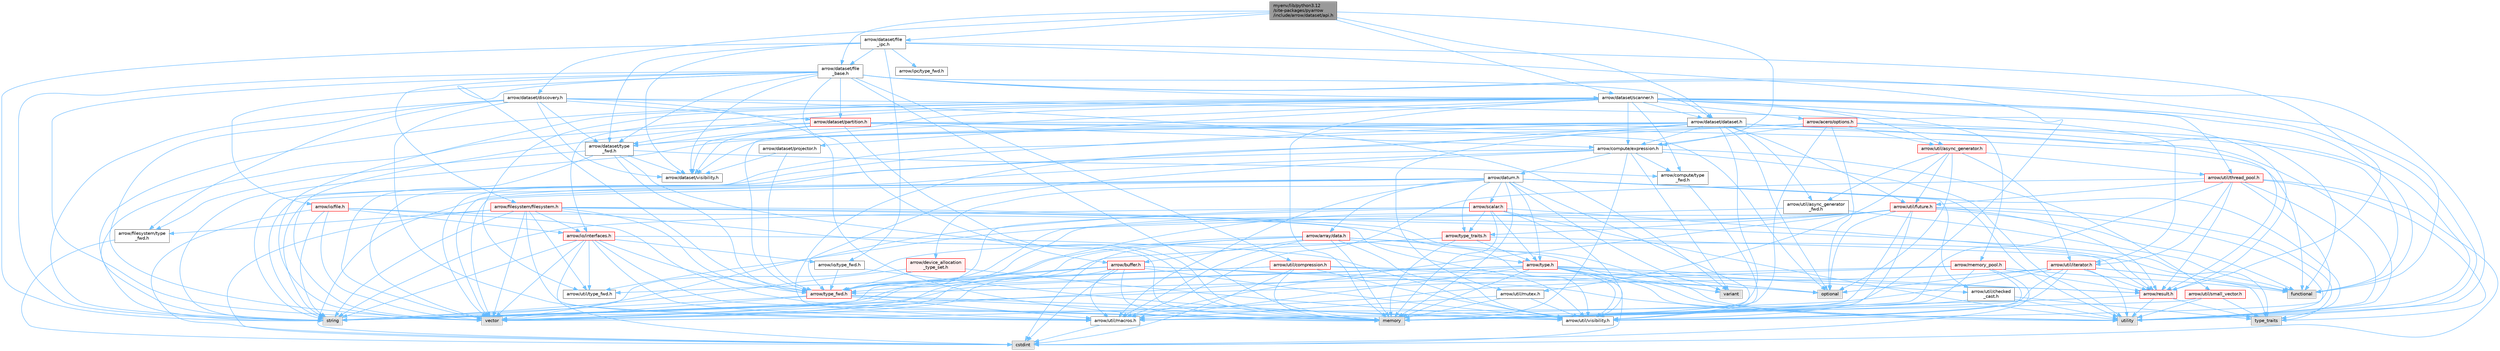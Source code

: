 digraph "myenv/lib/python3.12/site-packages/pyarrow/include/arrow/dataset/api.h"
{
 // LATEX_PDF_SIZE
  bgcolor="transparent";
  edge [fontname=Helvetica,fontsize=10,labelfontname=Helvetica,labelfontsize=10];
  node [fontname=Helvetica,fontsize=10,shape=box,height=0.2,width=0.4];
  Node1 [id="Node000001",label="myenv/lib/python3.12\l/site-packages/pyarrow\l/include/arrow/dataset/api.h",height=0.2,width=0.4,color="gray40", fillcolor="grey60", style="filled", fontcolor="black",tooltip=" "];
  Node1 -> Node2 [id="edge1_Node000001_Node000002",color="steelblue1",style="solid",tooltip=" "];
  Node2 [id="Node000002",label="arrow/compute/expression.h",height=0.2,width=0.4,color="grey40", fillcolor="white", style="filled",URL="$expression_8h.html",tooltip=" "];
  Node2 -> Node3 [id="edge2_Node000002_Node000003",color="steelblue1",style="solid",tooltip=" "];
  Node3 [id="Node000003",label="memory",height=0.2,width=0.4,color="grey60", fillcolor="#E0E0E0", style="filled",tooltip=" "];
  Node2 -> Node4 [id="edge3_Node000002_Node000004",color="steelblue1",style="solid",tooltip=" "];
  Node4 [id="Node000004",label="string",height=0.2,width=0.4,color="grey60", fillcolor="#E0E0E0", style="filled",tooltip=" "];
  Node2 -> Node5 [id="edge4_Node000002_Node000005",color="steelblue1",style="solid",tooltip=" "];
  Node5 [id="Node000005",label="utility",height=0.2,width=0.4,color="grey60", fillcolor="#E0E0E0", style="filled",tooltip=" "];
  Node2 -> Node6 [id="edge5_Node000002_Node000006",color="steelblue1",style="solid",tooltip=" "];
  Node6 [id="Node000006",label="variant",height=0.2,width=0.4,color="grey60", fillcolor="#E0E0E0", style="filled",tooltip=" "];
  Node2 -> Node7 [id="edge6_Node000002_Node000007",color="steelblue1",style="solid",tooltip=" "];
  Node7 [id="Node000007",label="vector",height=0.2,width=0.4,color="grey60", fillcolor="#E0E0E0", style="filled",tooltip=" "];
  Node2 -> Node8 [id="edge7_Node000002_Node000008",color="steelblue1",style="solid",tooltip=" "];
  Node8 [id="Node000008",label="arrow/compute/type\l_fwd.h",height=0.2,width=0.4,color="grey40", fillcolor="white", style="filled",URL="$arrow_2compute_2type__fwd_8h.html",tooltip=" "];
  Node8 -> Node9 [id="edge8_Node000008_Node000009",color="steelblue1",style="solid",tooltip=" "];
  Node9 [id="Node000009",label="arrow/util/visibility.h",height=0.2,width=0.4,color="grey40", fillcolor="white", style="filled",URL="$include_2arrow_2util_2visibility_8h.html",tooltip=" "];
  Node2 -> Node10 [id="edge9_Node000002_Node000010",color="steelblue1",style="solid",tooltip=" "];
  Node10 [id="Node000010",label="arrow/datum.h",height=0.2,width=0.4,color="grey40", fillcolor="white", style="filled",URL="$datum_8h.html",tooltip=" "];
  Node10 -> Node11 [id="edge10_Node000010_Node000011",color="steelblue1",style="solid",tooltip=" "];
  Node11 [id="Node000011",label="cstdint",height=0.2,width=0.4,color="grey60", fillcolor="#E0E0E0", style="filled",tooltip=" "];
  Node10 -> Node3 [id="edge11_Node000010_Node000003",color="steelblue1",style="solid",tooltip=" "];
  Node10 -> Node4 [id="edge12_Node000010_Node000004",color="steelblue1",style="solid",tooltip=" "];
  Node10 -> Node12 [id="edge13_Node000010_Node000012",color="steelblue1",style="solid",tooltip=" "];
  Node12 [id="Node000012",label="type_traits",height=0.2,width=0.4,color="grey60", fillcolor="#E0E0E0", style="filled",tooltip=" "];
  Node10 -> Node5 [id="edge14_Node000010_Node000005",color="steelblue1",style="solid",tooltip=" "];
  Node10 -> Node6 [id="edge15_Node000010_Node000006",color="steelblue1",style="solid",tooltip=" "];
  Node10 -> Node7 [id="edge16_Node000010_Node000007",color="steelblue1",style="solid",tooltip=" "];
  Node10 -> Node13 [id="edge17_Node000010_Node000013",color="steelblue1",style="solid",tooltip=" "];
  Node13 [id="Node000013",label="arrow/array/data.h",height=0.2,width=0.4,color="red", fillcolor="#FFF0F0", style="filled",URL="$data_8h.html",tooltip=" "];
  Node13 -> Node11 [id="edge18_Node000013_Node000011",color="steelblue1",style="solid",tooltip=" "];
  Node13 -> Node3 [id="edge19_Node000013_Node000003",color="steelblue1",style="solid",tooltip=" "];
  Node13 -> Node5 [id="edge20_Node000013_Node000005",color="steelblue1",style="solid",tooltip=" "];
  Node13 -> Node7 [id="edge21_Node000013_Node000007",color="steelblue1",style="solid",tooltip=" "];
  Node13 -> Node18 [id="edge22_Node000013_Node000018",color="steelblue1",style="solid",tooltip=" "];
  Node18 [id="Node000018",label="arrow/buffer.h",height=0.2,width=0.4,color="red", fillcolor="#FFF0F0", style="filled",URL="$buffer_8h.html",tooltip=" "];
  Node18 -> Node11 [id="edge23_Node000018_Node000011",color="steelblue1",style="solid",tooltip=" "];
  Node18 -> Node3 [id="edge24_Node000018_Node000003",color="steelblue1",style="solid",tooltip=" "];
  Node18 -> Node17 [id="edge25_Node000018_Node000017",color="steelblue1",style="solid",tooltip=" "];
  Node17 [id="Node000017",label="optional",height=0.2,width=0.4,color="grey60", fillcolor="#E0E0E0", style="filled",tooltip=" "];
  Node18 -> Node4 [id="edge26_Node000018_Node000004",color="steelblue1",style="solid",tooltip=" "];
  Node18 -> Node5 [id="edge27_Node000018_Node000005",color="steelblue1",style="solid",tooltip=" "];
  Node18 -> Node7 [id="edge28_Node000018_Node000007",color="steelblue1",style="solid",tooltip=" "];
  Node18 -> Node24 [id="edge29_Node000018_Node000024",color="steelblue1",style="solid",tooltip=" "];
  Node24 [id="Node000024",label="arrow/type_fwd.h",height=0.2,width=0.4,color="red", fillcolor="#FFF0F0", style="filled",URL="$arrow_2type__fwd_8h.html",tooltip=" "];
  Node24 -> Node3 [id="edge30_Node000024_Node000003",color="steelblue1",style="solid",tooltip=" "];
  Node24 -> Node4 [id="edge31_Node000024_Node000004",color="steelblue1",style="solid",tooltip=" "];
  Node24 -> Node7 [id="edge32_Node000024_Node000007",color="steelblue1",style="solid",tooltip=" "];
  Node24 -> Node26 [id="edge33_Node000024_Node000026",color="steelblue1",style="solid",tooltip=" "];
  Node26 [id="Node000026",label="arrow/util/macros.h",height=0.2,width=0.4,color="grey40", fillcolor="white", style="filled",URL="$macros_8h.html",tooltip=" "];
  Node26 -> Node11 [id="edge34_Node000026_Node000011",color="steelblue1",style="solid",tooltip=" "];
  Node24 -> Node9 [id="edge35_Node000024_Node000009",color="steelblue1",style="solid",tooltip=" "];
  Node18 -> Node26 [id="edge36_Node000018_Node000026",color="steelblue1",style="solid",tooltip=" "];
  Node18 -> Node9 [id="edge37_Node000018_Node000009",color="steelblue1",style="solid",tooltip=" "];
  Node13 -> Node27 [id="edge38_Node000013_Node000027",color="steelblue1",style="solid",tooltip=" "];
  Node27 [id="Node000027",label="arrow/result.h",height=0.2,width=0.4,color="red", fillcolor="#FFF0F0", style="filled",URL="$result_8h.html",tooltip=" "];
  Node27 -> Node4 [id="edge39_Node000027_Node000004",color="steelblue1",style="solid",tooltip=" "];
  Node27 -> Node12 [id="edge40_Node000027_Node000012",color="steelblue1",style="solid",tooltip=" "];
  Node27 -> Node5 [id="edge41_Node000027_Node000005",color="steelblue1",style="solid",tooltip=" "];
  Node13 -> Node39 [id="edge42_Node000013_Node000039",color="steelblue1",style="solid",tooltip=" "];
  Node39 [id="Node000039",label="arrow/type.h",height=0.2,width=0.4,color="red", fillcolor="#FFF0F0", style="filled",URL="$type_8h.html",tooltip=" "];
  Node39 -> Node11 [id="edge43_Node000039_Node000011",color="steelblue1",style="solid",tooltip=" "];
  Node39 -> Node3 [id="edge44_Node000039_Node000003",color="steelblue1",style="solid",tooltip=" "];
  Node39 -> Node17 [id="edge45_Node000039_Node000017",color="steelblue1",style="solid",tooltip=" "];
  Node39 -> Node4 [id="edge46_Node000039_Node000004",color="steelblue1",style="solid",tooltip=" "];
  Node39 -> Node5 [id="edge47_Node000039_Node000005",color="steelblue1",style="solid",tooltip=" "];
  Node39 -> Node6 [id="edge48_Node000039_Node000006",color="steelblue1",style="solid",tooltip=" "];
  Node39 -> Node7 [id="edge49_Node000039_Node000007",color="steelblue1",style="solid",tooltip=" "];
  Node39 -> Node27 [id="edge50_Node000039_Node000027",color="steelblue1",style="solid",tooltip=" "];
  Node39 -> Node24 [id="edge51_Node000039_Node000024",color="steelblue1",style="solid",tooltip=" "];
  Node39 -> Node41 [id="edge52_Node000039_Node000041",color="steelblue1",style="solid",tooltip=" "];
  Node41 [id="Node000041",label="arrow/util/checked\l_cast.h",height=0.2,width=0.4,color="grey40", fillcolor="white", style="filled",URL="$checked__cast_8h.html",tooltip=" "];
  Node41 -> Node3 [id="edge53_Node000041_Node000003",color="steelblue1",style="solid",tooltip=" "];
  Node41 -> Node12 [id="edge54_Node000041_Node000012",color="steelblue1",style="solid",tooltip=" "];
  Node41 -> Node5 [id="edge55_Node000041_Node000005",color="steelblue1",style="solid",tooltip=" "];
  Node39 -> Node26 [id="edge56_Node000039_Node000026",color="steelblue1",style="solid",tooltip=" "];
  Node39 -> Node9 [id="edge57_Node000039_Node000009",color="steelblue1",style="solid",tooltip=" "];
  Node13 -> Node24 [id="edge58_Node000013_Node000024",color="steelblue1",style="solid",tooltip=" "];
  Node13 -> Node26 [id="edge59_Node000013_Node000026",color="steelblue1",style="solid",tooltip=" "];
  Node13 -> Node9 [id="edge60_Node000013_Node000009",color="steelblue1",style="solid",tooltip=" "];
  Node10 -> Node49 [id="edge61_Node000010_Node000049",color="steelblue1",style="solid",tooltip=" "];
  Node49 [id="Node000049",label="arrow/device_allocation\l_type_set.h",height=0.2,width=0.4,color="red", fillcolor="#FFF0F0", style="filled",URL="$device__allocation__type__set_8h.html",tooltip=" "];
  Node49 -> Node4 [id="edge62_Node000049_Node000004",color="steelblue1",style="solid",tooltip=" "];
  Node49 -> Node24 [id="edge63_Node000049_Node000024",color="steelblue1",style="solid",tooltip=" "];
  Node49 -> Node9 [id="edge64_Node000049_Node000009",color="steelblue1",style="solid",tooltip=" "];
  Node10 -> Node51 [id="edge65_Node000010_Node000051",color="steelblue1",style="solid",tooltip=" "];
  Node51 [id="Node000051",label="arrow/scalar.h",height=0.2,width=0.4,color="red", fillcolor="#FFF0F0", style="filled",URL="$scalar_8h.html",tooltip=" "];
  Node51 -> Node3 [id="edge66_Node000051_Node000003",color="steelblue1",style="solid",tooltip=" "];
  Node51 -> Node4 [id="edge67_Node000051_Node000004",color="steelblue1",style="solid",tooltip=" "];
  Node51 -> Node5 [id="edge68_Node000051_Node000005",color="steelblue1",style="solid",tooltip=" "];
  Node51 -> Node7 [id="edge69_Node000051_Node000007",color="steelblue1",style="solid",tooltip=" "];
  Node51 -> Node27 [id="edge70_Node000051_Node000027",color="steelblue1",style="solid",tooltip=" "];
  Node51 -> Node39 [id="edge71_Node000051_Node000039",color="steelblue1",style="solid",tooltip=" "];
  Node51 -> Node24 [id="edge72_Node000051_Node000024",color="steelblue1",style="solid",tooltip=" "];
  Node51 -> Node56 [id="edge73_Node000051_Node000056",color="steelblue1",style="solid",tooltip=" "];
  Node56 [id="Node000056",label="arrow/type_traits.h",height=0.2,width=0.4,color="red", fillcolor="#FFF0F0", style="filled",URL="$include_2arrow_2type__traits_8h.html",tooltip=" "];
  Node56 -> Node3 [id="edge74_Node000056_Node000003",color="steelblue1",style="solid",tooltip=" "];
  Node56 -> Node4 [id="edge75_Node000056_Node000004",color="steelblue1",style="solid",tooltip=" "];
  Node56 -> Node12 [id="edge76_Node000056_Node000012",color="steelblue1",style="solid",tooltip=" "];
  Node56 -> Node7 [id="edge77_Node000056_Node000007",color="steelblue1",style="solid",tooltip=" "];
  Node56 -> Node39 [id="edge78_Node000056_Node000039",color="steelblue1",style="solid",tooltip=" "];
  Node51 -> Node9 [id="edge79_Node000051_Node000009",color="steelblue1",style="solid",tooltip=" "];
  Node10 -> Node39 [id="edge80_Node000010_Node000039",color="steelblue1",style="solid",tooltip=" "];
  Node10 -> Node56 [id="edge81_Node000010_Node000056",color="steelblue1",style="solid",tooltip=" "];
  Node10 -> Node41 [id="edge82_Node000010_Node000041",color="steelblue1",style="solid",tooltip=" "];
  Node10 -> Node26 [id="edge83_Node000010_Node000026",color="steelblue1",style="solid",tooltip=" "];
  Node10 -> Node9 [id="edge84_Node000010_Node000009",color="steelblue1",style="solid",tooltip=" "];
  Node2 -> Node24 [id="edge85_Node000002_Node000024",color="steelblue1",style="solid",tooltip=" "];
  Node2 -> Node61 [id="edge86_Node000002_Node000061",color="steelblue1",style="solid",tooltip=" "];
  Node61 [id="Node000061",label="arrow/util/small_vector.h",height=0.2,width=0.4,color="red", fillcolor="#FFF0F0", style="filled",URL="$small__vector_8h.html",tooltip=" "];
  Node61 -> Node12 [id="edge87_Node000061_Node000012",color="steelblue1",style="solid",tooltip=" "];
  Node61 -> Node5 [id="edge88_Node000061_Node000005",color="steelblue1",style="solid",tooltip=" "];
  Node61 -> Node26 [id="edge89_Node000061_Node000026",color="steelblue1",style="solid",tooltip=" "];
  Node1 -> Node63 [id="edge90_Node000001_Node000063",color="steelblue1",style="solid",tooltip=" "];
  Node63 [id="Node000063",label="arrow/dataset/dataset.h",height=0.2,width=0.4,color="grey40", fillcolor="white", style="filled",URL="$dataset_8h.html",tooltip=" "];
  Node63 -> Node22 [id="edge91_Node000063_Node000022",color="steelblue1",style="solid",tooltip=" "];
  Node22 [id="Node000022",label="functional",height=0.2,width=0.4,color="grey60", fillcolor="#E0E0E0", style="filled",tooltip=" "];
  Node63 -> Node3 [id="edge92_Node000063_Node000003",color="steelblue1",style="solid",tooltip=" "];
  Node63 -> Node17 [id="edge93_Node000063_Node000017",color="steelblue1",style="solid",tooltip=" "];
  Node63 -> Node4 [id="edge94_Node000063_Node000004",color="steelblue1",style="solid",tooltip=" "];
  Node63 -> Node5 [id="edge95_Node000063_Node000005",color="steelblue1",style="solid",tooltip=" "];
  Node63 -> Node7 [id="edge96_Node000063_Node000007",color="steelblue1",style="solid",tooltip=" "];
  Node63 -> Node2 [id="edge97_Node000063_Node000002",color="steelblue1",style="solid",tooltip=" "];
  Node63 -> Node64 [id="edge98_Node000063_Node000064",color="steelblue1",style="solid",tooltip=" "];
  Node64 [id="Node000064",label="arrow/dataset/type\l_fwd.h",height=0.2,width=0.4,color="grey40", fillcolor="white", style="filled",URL="$arrow_2dataset_2type__fwd_8h.html",tooltip=" "];
  Node64 -> Node3 [id="edge99_Node000064_Node000003",color="steelblue1",style="solid",tooltip=" "];
  Node64 -> Node7 [id="edge100_Node000064_Node000007",color="steelblue1",style="solid",tooltip=" "];
  Node64 -> Node8 [id="edge101_Node000064_Node000008",color="steelblue1",style="solid",tooltip=" "];
  Node64 -> Node65 [id="edge102_Node000064_Node000065",color="steelblue1",style="solid",tooltip=" "];
  Node65 [id="Node000065",label="arrow/dataset/visibility.h",height=0.2,width=0.4,color="grey40", fillcolor="white", style="filled",URL="$include_2arrow_2dataset_2visibility_8h.html",tooltip=" "];
  Node64 -> Node66 [id="edge103_Node000064_Node000066",color="steelblue1",style="solid",tooltip=" "];
  Node66 [id="Node000066",label="arrow/filesystem/type\l_fwd.h",height=0.2,width=0.4,color="grey40", fillcolor="white", style="filled",URL="$arrow_2filesystem_2type__fwd_8h.html",tooltip=" "];
  Node66 -> Node11 [id="edge104_Node000066_Node000011",color="steelblue1",style="solid",tooltip=" "];
  Node64 -> Node24 [id="edge105_Node000064_Node000024",color="steelblue1",style="solid",tooltip=" "];
  Node63 -> Node65 [id="edge106_Node000063_Node000065",color="steelblue1",style="solid",tooltip=" "];
  Node63 -> Node67 [id="edge107_Node000063_Node000067",color="steelblue1",style="solid",tooltip=" "];
  Node67 [id="Node000067",label="arrow/util/async_generator\l_fwd.h",height=0.2,width=0.4,color="grey40", fillcolor="white", style="filled",URL="$async__generator__fwd_8h.html",tooltip=" "];
  Node67 -> Node22 [id="edge108_Node000067_Node000022",color="steelblue1",style="solid",tooltip=" "];
  Node67 -> Node24 [id="edge109_Node000067_Node000024",color="steelblue1",style="solid",tooltip=" "];
  Node63 -> Node68 [id="edge110_Node000063_Node000068",color="steelblue1",style="solid",tooltip=" "];
  Node68 [id="Node000068",label="arrow/util/future.h",height=0.2,width=0.4,color="red", fillcolor="#FFF0F0", style="filled",URL="$future_8h.html",tooltip=" "];
  Node68 -> Node22 [id="edge111_Node000068_Node000022",color="steelblue1",style="solid",tooltip=" "];
  Node68 -> Node3 [id="edge112_Node000068_Node000003",color="steelblue1",style="solid",tooltip=" "];
  Node68 -> Node17 [id="edge113_Node000068_Node000017",color="steelblue1",style="solid",tooltip=" "];
  Node68 -> Node12 [id="edge114_Node000068_Node000012",color="steelblue1",style="solid",tooltip=" "];
  Node68 -> Node5 [id="edge115_Node000068_Node000005",color="steelblue1",style="solid",tooltip=" "];
  Node68 -> Node7 [id="edge116_Node000068_Node000007",color="steelblue1",style="solid",tooltip=" "];
  Node68 -> Node27 [id="edge117_Node000068_Node000027",color="steelblue1",style="solid",tooltip=" "];
  Node68 -> Node24 [id="edge118_Node000068_Node000024",color="steelblue1",style="solid",tooltip=" "];
  Node68 -> Node56 [id="edge119_Node000068_Node000056",color="steelblue1",style="solid",tooltip=" "];
  Node68 -> Node26 [id="edge120_Node000068_Node000026",color="steelblue1",style="solid",tooltip=" "];
  Node68 -> Node74 [id="edge121_Node000068_Node000074",color="steelblue1",style="solid",tooltip=" "];
  Node74 [id="Node000074",label="arrow/util/type_fwd.h",height=0.2,width=0.4,color="grey40", fillcolor="white", style="filled",URL="$arrow_2util_2type__fwd_8h.html",tooltip=" "];
  Node68 -> Node9 [id="edge122_Node000068_Node000009",color="steelblue1",style="solid",tooltip=" "];
  Node63 -> Node26 [id="edge123_Node000063_Node000026",color="steelblue1",style="solid",tooltip=" "];
  Node63 -> Node75 [id="edge124_Node000063_Node000075",color="steelblue1",style="solid",tooltip=" "];
  Node75 [id="Node000075",label="arrow/util/mutex.h",height=0.2,width=0.4,color="grey40", fillcolor="white", style="filled",URL="$mutex_8h.html",tooltip=" "];
  Node75 -> Node3 [id="edge125_Node000075_Node000003",color="steelblue1",style="solid",tooltip=" "];
  Node75 -> Node26 [id="edge126_Node000075_Node000026",color="steelblue1",style="solid",tooltip=" "];
  Node75 -> Node9 [id="edge127_Node000075_Node000009",color="steelblue1",style="solid",tooltip=" "];
  Node1 -> Node76 [id="edge128_Node000001_Node000076",color="steelblue1",style="solid",tooltip=" "];
  Node76 [id="Node000076",label="arrow/dataset/discovery.h",height=0.2,width=0.4,color="grey40", fillcolor="white", style="filled",URL="$discovery_8h.html",tooltip=" "];
  Node76 -> Node3 [id="edge129_Node000076_Node000003",color="steelblue1",style="solid",tooltip=" "];
  Node76 -> Node4 [id="edge130_Node000076_Node000004",color="steelblue1",style="solid",tooltip=" "];
  Node76 -> Node6 [id="edge131_Node000076_Node000006",color="steelblue1",style="solid",tooltip=" "];
  Node76 -> Node7 [id="edge132_Node000076_Node000007",color="steelblue1",style="solid",tooltip=" "];
  Node76 -> Node77 [id="edge133_Node000076_Node000077",color="steelblue1",style="solid",tooltip=" "];
  Node77 [id="Node000077",label="arrow/dataset/partition.h",height=0.2,width=0.4,color="red", fillcolor="#FFF0F0", style="filled",URL="$partition_8h.html",tooltip=" "];
  Node77 -> Node22 [id="edge134_Node000077_Node000022",color="steelblue1",style="solid",tooltip=" "];
  Node77 -> Node3 [id="edge135_Node000077_Node000003",color="steelblue1",style="solid",tooltip=" "];
  Node77 -> Node17 [id="edge136_Node000077_Node000017",color="steelblue1",style="solid",tooltip=" "];
  Node77 -> Node4 [id="edge137_Node000077_Node000004",color="steelblue1",style="solid",tooltip=" "];
  Node77 -> Node5 [id="edge138_Node000077_Node000005",color="steelblue1",style="solid",tooltip=" "];
  Node77 -> Node7 [id="edge139_Node000077_Node000007",color="steelblue1",style="solid",tooltip=" "];
  Node77 -> Node2 [id="edge140_Node000077_Node000002",color="steelblue1",style="solid",tooltip=" "];
  Node77 -> Node64 [id="edge141_Node000077_Node000064",color="steelblue1",style="solid",tooltip=" "];
  Node77 -> Node65 [id="edge142_Node000077_Node000065",color="steelblue1",style="solid",tooltip=" "];
  Node76 -> Node64 [id="edge143_Node000076_Node000064",color="steelblue1",style="solid",tooltip=" "];
  Node76 -> Node65 [id="edge144_Node000076_Node000065",color="steelblue1",style="solid",tooltip=" "];
  Node76 -> Node66 [id="edge145_Node000076_Node000066",color="steelblue1",style="solid",tooltip=" "];
  Node76 -> Node27 [id="edge146_Node000076_Node000027",color="steelblue1",style="solid",tooltip=" "];
  Node76 -> Node26 [id="edge147_Node000076_Node000026",color="steelblue1",style="solid",tooltip=" "];
  Node1 -> Node79 [id="edge148_Node000001_Node000079",color="steelblue1",style="solid",tooltip=" "];
  Node79 [id="Node000079",label="arrow/dataset/file\l_base.h",height=0.2,width=0.4,color="grey40", fillcolor="white", style="filled",URL="$file__base_8h.html",tooltip=" "];
  Node79 -> Node22 [id="edge149_Node000079_Node000022",color="steelblue1",style="solid",tooltip=" "];
  Node79 -> Node3 [id="edge150_Node000079_Node000003",color="steelblue1",style="solid",tooltip=" "];
  Node79 -> Node4 [id="edge151_Node000079_Node000004",color="steelblue1",style="solid",tooltip=" "];
  Node79 -> Node5 [id="edge152_Node000079_Node000005",color="steelblue1",style="solid",tooltip=" "];
  Node79 -> Node7 [id="edge153_Node000079_Node000007",color="steelblue1",style="solid",tooltip=" "];
  Node79 -> Node18 [id="edge154_Node000079_Node000018",color="steelblue1",style="solid",tooltip=" "];
  Node79 -> Node63 [id="edge155_Node000079_Node000063",color="steelblue1",style="solid",tooltip=" "];
  Node79 -> Node77 [id="edge156_Node000079_Node000077",color="steelblue1",style="solid",tooltip=" "];
  Node79 -> Node80 [id="edge157_Node000079_Node000080",color="steelblue1",style="solid",tooltip=" "];
  Node80 [id="Node000080",label="arrow/dataset/scanner.h",height=0.2,width=0.4,color="grey40", fillcolor="white", style="filled",URL="$scanner_8h.html",tooltip=" "];
  Node80 -> Node22 [id="edge158_Node000080_Node000022",color="steelblue1",style="solid",tooltip=" "];
  Node80 -> Node3 [id="edge159_Node000080_Node000003",color="steelblue1",style="solid",tooltip=" "];
  Node80 -> Node4 [id="edge160_Node000080_Node000004",color="steelblue1",style="solid",tooltip=" "];
  Node80 -> Node5 [id="edge161_Node000080_Node000005",color="steelblue1",style="solid",tooltip=" "];
  Node80 -> Node7 [id="edge162_Node000080_Node000007",color="steelblue1",style="solid",tooltip=" "];
  Node80 -> Node81 [id="edge163_Node000080_Node000081",color="steelblue1",style="solid",tooltip=" "];
  Node81 [id="Node000081",label="arrow/acero/options.h",height=0.2,width=0.4,color="red", fillcolor="#FFF0F0", style="filled",URL="$acero_2options_8h.html",tooltip=" "];
  Node81 -> Node22 [id="edge164_Node000081_Node000022",color="steelblue1",style="solid",tooltip=" "];
  Node81 -> Node3 [id="edge165_Node000081_Node000003",color="steelblue1",style="solid",tooltip=" "];
  Node81 -> Node17 [id="edge166_Node000081_Node000017",color="steelblue1",style="solid",tooltip=" "];
  Node81 -> Node4 [id="edge167_Node000081_Node000004",color="steelblue1",style="solid",tooltip=" "];
  Node81 -> Node7 [id="edge168_Node000081_Node000007",color="steelblue1",style="solid",tooltip=" "];
  Node81 -> Node2 [id="edge169_Node000081_Node000002",color="steelblue1",style="solid",tooltip=" "];
  Node81 -> Node27 [id="edge170_Node000081_Node000027",color="steelblue1",style="solid",tooltip=" "];
  Node81 -> Node91 [id="edge171_Node000081_Node000091",color="steelblue1",style="solid",tooltip=" "];
  Node91 [id="Node000091",label="arrow/util/async_generator.h",height=0.2,width=0.4,color="red", fillcolor="#FFF0F0", style="filled",URL="$async__generator_8h.html",tooltip=" "];
  Node91 -> Node17 [id="edge172_Node000091_Node000017",color="steelblue1",style="solid",tooltip=" "];
  Node91 -> Node67 [id="edge173_Node000091_Node000067",color="steelblue1",style="solid",tooltip=" "];
  Node91 -> Node68 [id="edge174_Node000091_Node000068",color="steelblue1",style="solid",tooltip=" "];
  Node91 -> Node90 [id="edge175_Node000091_Node000090",color="steelblue1",style="solid",tooltip=" "];
  Node90 [id="Node000090",label="arrow/util/iterator.h",height=0.2,width=0.4,color="red", fillcolor="#FFF0F0", style="filled",URL="$iterator_8h.html",tooltip=" "];
  Node90 -> Node22 [id="edge176_Node000090_Node000022",color="steelblue1",style="solid",tooltip=" "];
  Node90 -> Node3 [id="edge177_Node000090_Node000003",color="steelblue1",style="solid",tooltip=" "];
  Node90 -> Node17 [id="edge178_Node000090_Node000017",color="steelblue1",style="solid",tooltip=" "];
  Node90 -> Node12 [id="edge179_Node000090_Node000012",color="steelblue1",style="solid",tooltip=" "];
  Node90 -> Node5 [id="edge180_Node000090_Node000005",color="steelblue1",style="solid",tooltip=" "];
  Node90 -> Node7 [id="edge181_Node000090_Node000007",color="steelblue1",style="solid",tooltip=" "];
  Node90 -> Node27 [id="edge182_Node000090_Node000027",color="steelblue1",style="solid",tooltip=" "];
  Node90 -> Node26 [id="edge183_Node000090_Node000026",color="steelblue1",style="solid",tooltip=" "];
  Node90 -> Node9 [id="edge184_Node000090_Node000009",color="steelblue1",style="solid",tooltip=" "];
  Node91 -> Node75 [id="edge185_Node000091_Node000075",color="steelblue1",style="solid",tooltip=" "];
  Node91 -> Node97 [id="edge186_Node000091_Node000097",color="steelblue1",style="solid",tooltip=" "];
  Node97 [id="Node000097",label="arrow/util/thread_pool.h",height=0.2,width=0.4,color="red", fillcolor="#FFF0F0", style="filled",URL="$thread__pool_8h.html",tooltip=" "];
  Node97 -> Node11 [id="edge187_Node000097_Node000011",color="steelblue1",style="solid",tooltip=" "];
  Node97 -> Node3 [id="edge188_Node000097_Node000003",color="steelblue1",style="solid",tooltip=" "];
  Node97 -> Node12 [id="edge189_Node000097_Node000012",color="steelblue1",style="solid",tooltip=" "];
  Node97 -> Node5 [id="edge190_Node000097_Node000005",color="steelblue1",style="solid",tooltip=" "];
  Node97 -> Node27 [id="edge191_Node000097_Node000027",color="steelblue1",style="solid",tooltip=" "];
  Node97 -> Node68 [id="edge192_Node000097_Node000068",color="steelblue1",style="solid",tooltip=" "];
  Node97 -> Node90 [id="edge193_Node000097_Node000090",color="steelblue1",style="solid",tooltip=" "];
  Node97 -> Node26 [id="edge194_Node000097_Node000026",color="steelblue1",style="solid",tooltip=" "];
  Node97 -> Node9 [id="edge195_Node000097_Node000009",color="steelblue1",style="solid",tooltip=" "];
  Node80 -> Node2 [id="edge196_Node000080_Node000002",color="steelblue1",style="solid",tooltip=" "];
  Node80 -> Node8 [id="edge197_Node000080_Node000008",color="steelblue1",style="solid",tooltip=" "];
  Node80 -> Node63 [id="edge198_Node000080_Node000063",color="steelblue1",style="solid",tooltip=" "];
  Node80 -> Node106 [id="edge199_Node000080_Node000106",color="steelblue1",style="solid",tooltip=" "];
  Node106 [id="Node000106",label="arrow/dataset/projector.h",height=0.2,width=0.4,color="grey40", fillcolor="white", style="filled",URL="$projector_8h.html",tooltip=" "];
  Node106 -> Node65 [id="edge200_Node000106_Node000065",color="steelblue1",style="solid",tooltip=" "];
  Node106 -> Node24 [id="edge201_Node000106_Node000024",color="steelblue1",style="solid",tooltip=" "];
  Node80 -> Node64 [id="edge202_Node000080_Node000064",color="steelblue1",style="solid",tooltip=" "];
  Node80 -> Node65 [id="edge203_Node000080_Node000065",color="steelblue1",style="solid",tooltip=" "];
  Node80 -> Node107 [id="edge204_Node000080_Node000107",color="steelblue1",style="solid",tooltip=" "];
  Node107 [id="Node000107",label="arrow/io/interfaces.h",height=0.2,width=0.4,color="red", fillcolor="#FFF0F0", style="filled",URL="$interfaces_8h.html",tooltip=" "];
  Node107 -> Node11 [id="edge205_Node000107_Node000011",color="steelblue1",style="solid",tooltip=" "];
  Node107 -> Node3 [id="edge206_Node000107_Node000003",color="steelblue1",style="solid",tooltip=" "];
  Node107 -> Node4 [id="edge207_Node000107_Node000004",color="steelblue1",style="solid",tooltip=" "];
  Node107 -> Node7 [id="edge208_Node000107_Node000007",color="steelblue1",style="solid",tooltip=" "];
  Node107 -> Node23 [id="edge209_Node000107_Node000023",color="steelblue1",style="solid",tooltip=" "];
  Node23 [id="Node000023",label="arrow/io/type_fwd.h",height=0.2,width=0.4,color="grey40", fillcolor="white", style="filled",URL="$arrow_2io_2type__fwd_8h.html",tooltip=" "];
  Node23 -> Node24 [id="edge210_Node000023_Node000024",color="steelblue1",style="solid",tooltip=" "];
  Node23 -> Node9 [id="edge211_Node000023_Node000009",color="steelblue1",style="solid",tooltip=" "];
  Node107 -> Node24 [id="edge212_Node000107_Node000024",color="steelblue1",style="solid",tooltip=" "];
  Node107 -> Node26 [id="edge213_Node000107_Node000026",color="steelblue1",style="solid",tooltip=" "];
  Node107 -> Node74 [id="edge214_Node000107_Node000074",color="steelblue1",style="solid",tooltip=" "];
  Node107 -> Node9 [id="edge215_Node000107_Node000009",color="steelblue1",style="solid",tooltip=" "];
  Node80 -> Node108 [id="edge216_Node000080_Node000108",color="steelblue1",style="solid",tooltip=" "];
  Node108 [id="Node000108",label="arrow/memory_pool.h",height=0.2,width=0.4,color="red", fillcolor="#FFF0F0", style="filled",URL="$memory__pool_8h.html",tooltip=" "];
  Node108 -> Node11 [id="edge217_Node000108_Node000011",color="steelblue1",style="solid",tooltip=" "];
  Node108 -> Node22 [id="edge218_Node000108_Node000022",color="steelblue1",style="solid",tooltip=" "];
  Node108 -> Node3 [id="edge219_Node000108_Node000003",color="steelblue1",style="solid",tooltip=" "];
  Node108 -> Node4 [id="edge220_Node000108_Node000004",color="steelblue1",style="solid",tooltip=" "];
  Node108 -> Node27 [id="edge221_Node000108_Node000027",color="steelblue1",style="solid",tooltip=" "];
  Node108 -> Node24 [id="edge222_Node000108_Node000024",color="steelblue1",style="solid",tooltip=" "];
  Node108 -> Node9 [id="edge223_Node000108_Node000009",color="steelblue1",style="solid",tooltip=" "];
  Node80 -> Node24 [id="edge224_Node000080_Node000024",color="steelblue1",style="solid",tooltip=" "];
  Node80 -> Node91 [id="edge225_Node000080_Node000091",color="steelblue1",style="solid",tooltip=" "];
  Node80 -> Node90 [id="edge226_Node000080_Node000090",color="steelblue1",style="solid",tooltip=" "];
  Node80 -> Node97 [id="edge227_Node000080_Node000097",color="steelblue1",style="solid",tooltip=" "];
  Node80 -> Node74 [id="edge228_Node000080_Node000074",color="steelblue1",style="solid",tooltip=" "];
  Node79 -> Node64 [id="edge229_Node000079_Node000064",color="steelblue1",style="solid",tooltip=" "];
  Node79 -> Node65 [id="edge230_Node000079_Node000065",color="steelblue1",style="solid",tooltip=" "];
  Node79 -> Node109 [id="edge231_Node000079_Node000109",color="steelblue1",style="solid",tooltip=" "];
  Node109 [id="Node000109",label="arrow/filesystem/filesystem.h",height=0.2,width=0.4,color="red", fillcolor="#FFF0F0", style="filled",URL="$include_2arrow_2filesystem_2filesystem_8h.html",tooltip=" "];
  Node109 -> Node11 [id="edge232_Node000109_Node000011",color="steelblue1",style="solid",tooltip=" "];
  Node109 -> Node22 [id="edge233_Node000109_Node000022",color="steelblue1",style="solid",tooltip=" "];
  Node109 -> Node3 [id="edge234_Node000109_Node000003",color="steelblue1",style="solid",tooltip=" "];
  Node109 -> Node4 [id="edge235_Node000109_Node000004",color="steelblue1",style="solid",tooltip=" "];
  Node109 -> Node5 [id="edge236_Node000109_Node000005",color="steelblue1",style="solid",tooltip=" "];
  Node109 -> Node7 [id="edge237_Node000109_Node000007",color="steelblue1",style="solid",tooltip=" "];
  Node109 -> Node66 [id="edge238_Node000109_Node000066",color="steelblue1",style="solid",tooltip=" "];
  Node109 -> Node107 [id="edge239_Node000109_Node000107",color="steelblue1",style="solid",tooltip=" "];
  Node109 -> Node24 [id="edge240_Node000109_Node000024",color="steelblue1",style="solid",tooltip=" "];
  Node109 -> Node26 [id="edge241_Node000109_Node000026",color="steelblue1",style="solid",tooltip=" "];
  Node109 -> Node74 [id="edge242_Node000109_Node000074",color="steelblue1",style="solid",tooltip=" "];
  Node109 -> Node9 [id="edge243_Node000109_Node000009",color="steelblue1",style="solid",tooltip=" "];
  Node79 -> Node111 [id="edge244_Node000079_Node000111",color="steelblue1",style="solid",tooltip=" "];
  Node111 [id="Node000111",label="arrow/io/file.h",height=0.2,width=0.4,color="red", fillcolor="#FFF0F0", style="filled",URL="$file_8h.html",tooltip=" "];
  Node111 -> Node11 [id="edge245_Node000111_Node000011",color="steelblue1",style="solid",tooltip=" "];
  Node111 -> Node3 [id="edge246_Node000111_Node000003",color="steelblue1",style="solid",tooltip=" "];
  Node111 -> Node4 [id="edge247_Node000111_Node000004",color="steelblue1",style="solid",tooltip=" "];
  Node111 -> Node7 [id="edge248_Node000111_Node000007",color="steelblue1",style="solid",tooltip=" "];
  Node111 -> Node107 [id="edge249_Node000111_Node000107",color="steelblue1",style="solid",tooltip=" "];
  Node111 -> Node9 [id="edge250_Node000111_Node000009",color="steelblue1",style="solid",tooltip=" "];
  Node79 -> Node24 [id="edge251_Node000079_Node000024",color="steelblue1",style="solid",tooltip=" "];
  Node79 -> Node113 [id="edge252_Node000079_Node000113",color="steelblue1",style="solid",tooltip=" "];
  Node113 [id="Node000113",label="arrow/util/compression.h",height=0.2,width=0.4,color="red", fillcolor="#FFF0F0", style="filled",URL="$compression_8h.html",tooltip=" "];
  Node113 -> Node11 [id="edge253_Node000113_Node000011",color="steelblue1",style="solid",tooltip=" "];
  Node113 -> Node3 [id="edge254_Node000113_Node000003",color="steelblue1",style="solid",tooltip=" "];
  Node113 -> Node17 [id="edge255_Node000113_Node000017",color="steelblue1",style="solid",tooltip=" "];
  Node113 -> Node4 [id="edge256_Node000113_Node000004",color="steelblue1",style="solid",tooltip=" "];
  Node113 -> Node27 [id="edge257_Node000113_Node000027",color="steelblue1",style="solid",tooltip=" "];
  Node113 -> Node74 [id="edge258_Node000113_Node000074",color="steelblue1",style="solid",tooltip=" "];
  Node113 -> Node9 [id="edge259_Node000113_Node000009",color="steelblue1",style="solid",tooltip=" "];
  Node1 -> Node114 [id="edge260_Node000001_Node000114",color="steelblue1",style="solid",tooltip=" "];
  Node114 [id="Node000114",label="arrow/dataset/file\l_ipc.h",height=0.2,width=0.4,color="grey40", fillcolor="white", style="filled",URL="$file__ipc_8h.html",tooltip=" "];
  Node114 -> Node3 [id="edge261_Node000114_Node000003",color="steelblue1",style="solid",tooltip=" "];
  Node114 -> Node4 [id="edge262_Node000114_Node000004",color="steelblue1",style="solid",tooltip=" "];
  Node114 -> Node79 [id="edge263_Node000114_Node000079",color="steelblue1",style="solid",tooltip=" "];
  Node114 -> Node64 [id="edge264_Node000114_Node000064",color="steelblue1",style="solid",tooltip=" "];
  Node114 -> Node65 [id="edge265_Node000114_Node000065",color="steelblue1",style="solid",tooltip=" "];
  Node114 -> Node23 [id="edge266_Node000114_Node000023",color="steelblue1",style="solid",tooltip=" "];
  Node114 -> Node115 [id="edge267_Node000114_Node000115",color="steelblue1",style="solid",tooltip=" "];
  Node115 [id="Node000115",label="arrow/ipc/type_fwd.h",height=0.2,width=0.4,color="grey40", fillcolor="white", style="filled",URL="$arrow_2ipc_2type__fwd_8h.html",tooltip=" "];
  Node114 -> Node27 [id="edge268_Node000114_Node000027",color="steelblue1",style="solid",tooltip=" "];
  Node1 -> Node80 [id="edge269_Node000001_Node000080",color="steelblue1",style="solid",tooltip=" "];
}
